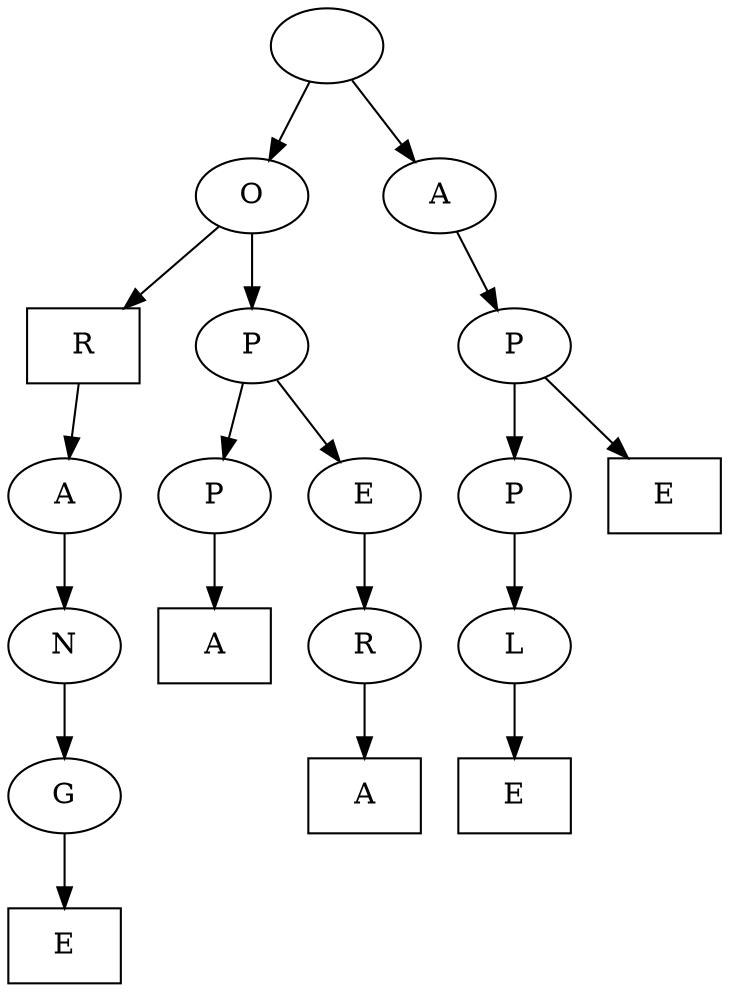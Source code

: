 digraph {
    a [label=""];
    b [label="O"];
    c [label="R", shape=box];
    d [label="A"];
    e [label="N"];
    f [label="G"];
    g [label="E", shape=box];
    h [label="P"];
    i [label="P"];
    j [label="A", shape=box];
    k [label="E"];
    l [label="R"];
    m [label="A", shape=box];
    n [label="A"];
    o [label="P"];
    p [label="P"];
    q [label="L"];
    r [label="E", shape=box];
    s [label="E", shape=box];
    f -> g
    e -> f
    d -> e
    c -> d
    b -> c
    i -> j
    h -> i
    l -> m
    k -> l
    h -> k
    b -> h
    a -> b
    q -> r
    p -> q
    o -> p
    o -> s
    n -> o
    a -> n
}
